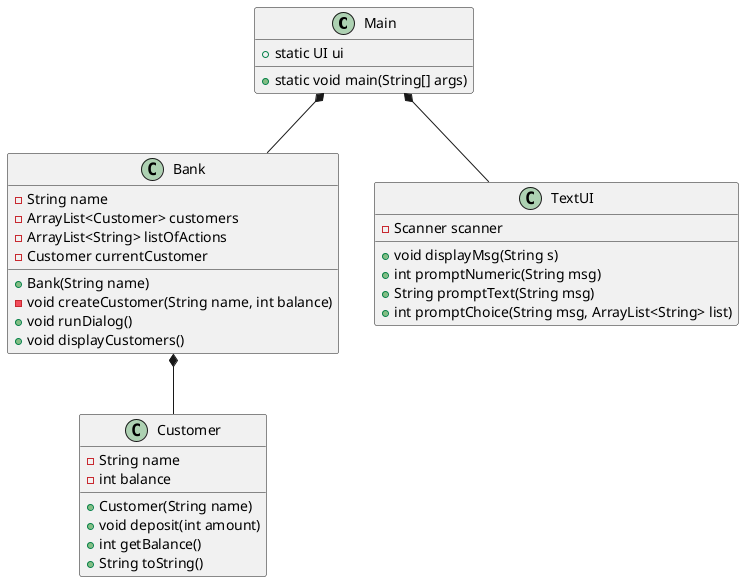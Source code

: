 @startuml
class Main{
+ static UI ui
+ static void main(String[] args)
}


class Bank{
 - String name
 - ArrayList<Customer> customers
 - ArrayList<String> listOfActions
 - Customer currentCustomer
 + Bank(String name)
 - void createCustomer(String name, int balance)
 + void runDialog()
 + void displayCustomers()
}

class Customer{
- String name
- int balance
+ Customer(String name)
+ void deposit(int amount)
+ int getBalance()
+ String toString()
}

class TextUI{
- Scanner scanner
+ void displayMsg(String s)
+ int promptNumeric(String msg)
+ String promptText(String msg)
+ int promptChoice(String msg, ArrayList<String> list)
}

Main *-- TextUI
Main *-- Bank
Bank *-- Customer

@enduml